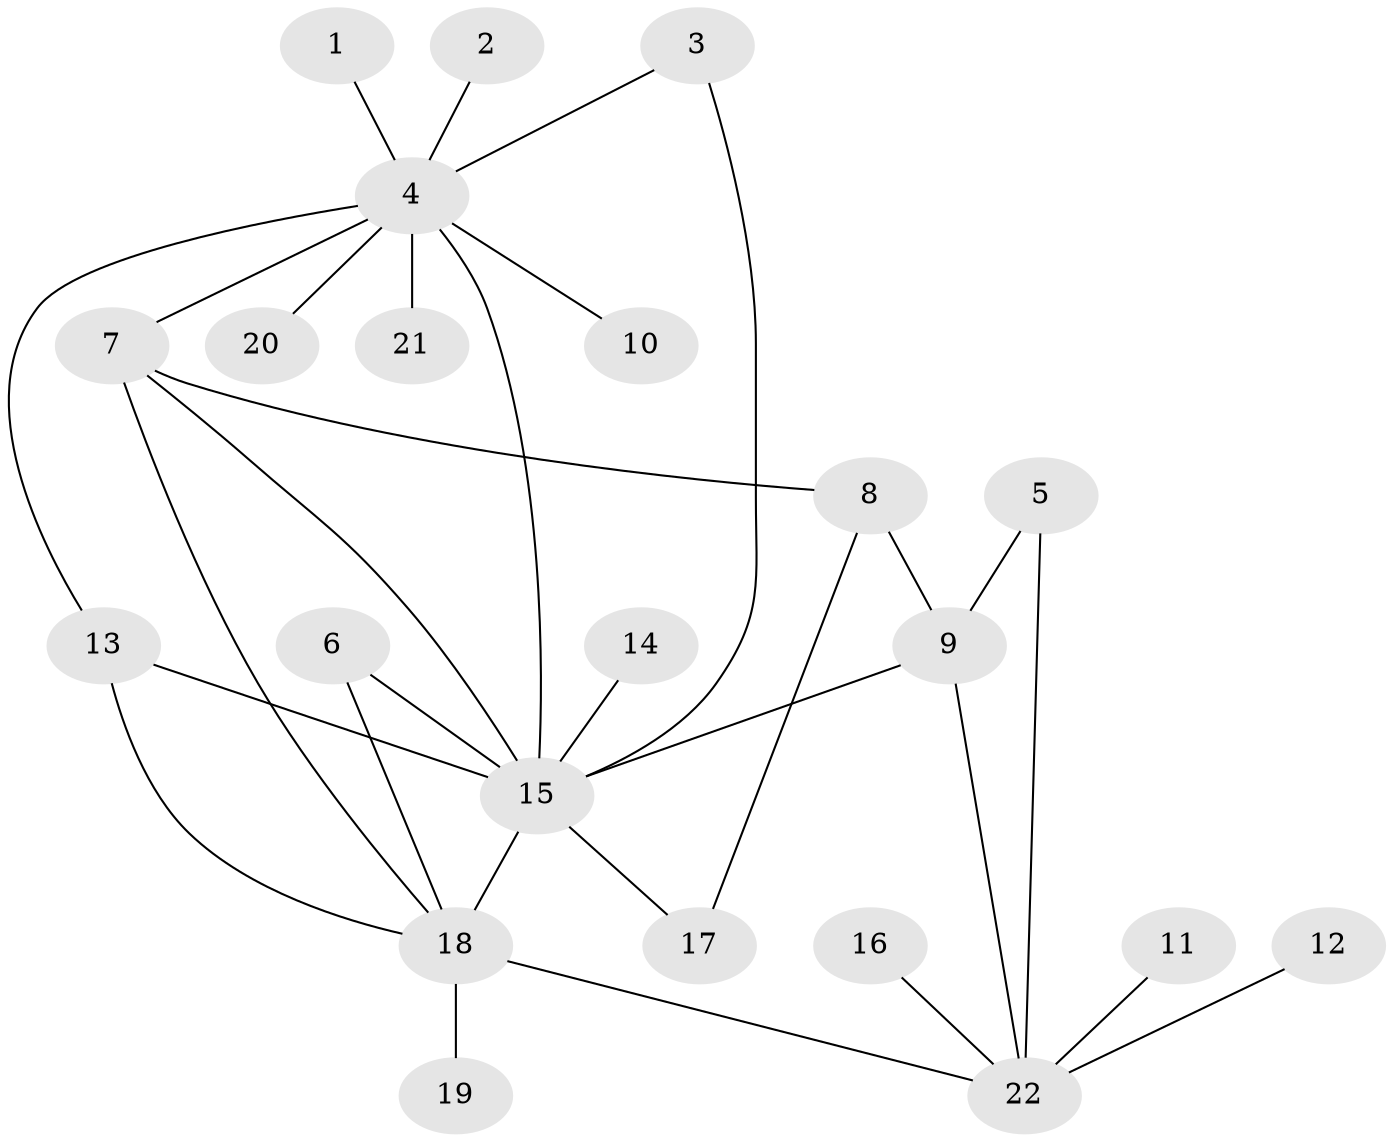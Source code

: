 // original degree distribution, {12: 0.014084507042253521, 5: 0.08450704225352113, 11: 0.014084507042253521, 9: 0.028169014084507043, 2: 0.22535211267605634, 7: 0.014084507042253521, 3: 0.04225352112676056, 6: 0.014084507042253521, 4: 0.04225352112676056, 1: 0.5211267605633803}
// Generated by graph-tools (version 1.1) at 2025/37/03/04/25 23:37:46]
// undirected, 22 vertices, 31 edges
graph export_dot {
  node [color=gray90,style=filled];
  1;
  2;
  3;
  4;
  5;
  6;
  7;
  8;
  9;
  10;
  11;
  12;
  13;
  14;
  15;
  16;
  17;
  18;
  19;
  20;
  21;
  22;
  1 -- 4 [weight=1.0];
  2 -- 4 [weight=1.0];
  3 -- 4 [weight=1.0];
  3 -- 15 [weight=1.0];
  4 -- 7 [weight=1.0];
  4 -- 10 [weight=1.0];
  4 -- 13 [weight=1.0];
  4 -- 15 [weight=1.0];
  4 -- 20 [weight=1.0];
  4 -- 21 [weight=1.0];
  5 -- 9 [weight=1.0];
  5 -- 22 [weight=1.0];
  6 -- 15 [weight=2.0];
  6 -- 18 [weight=1.0];
  7 -- 8 [weight=2.0];
  7 -- 15 [weight=1.0];
  7 -- 18 [weight=1.0];
  8 -- 9 [weight=1.0];
  8 -- 17 [weight=1.0];
  9 -- 15 [weight=4.0];
  9 -- 22 [weight=1.0];
  11 -- 22 [weight=1.0];
  12 -- 22 [weight=1.0];
  13 -- 15 [weight=1.0];
  13 -- 18 [weight=1.0];
  14 -- 15 [weight=1.0];
  15 -- 17 [weight=1.0];
  15 -- 18 [weight=2.0];
  16 -- 22 [weight=1.0];
  18 -- 19 [weight=1.0];
  18 -- 22 [weight=1.0];
}
